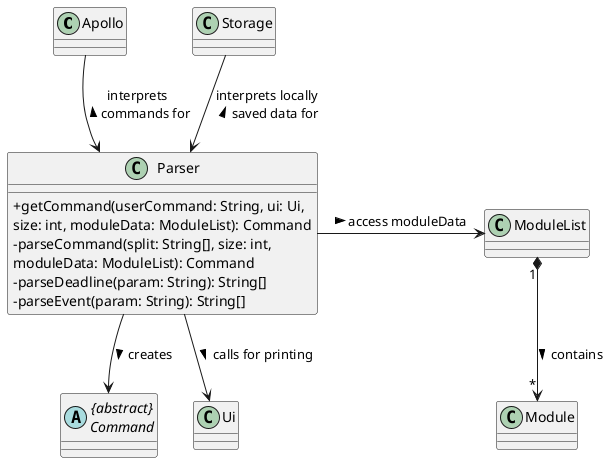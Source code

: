 @startuml
'https://plantuml.com/class-diagram
skinparam classAttributeIconSize 0

Apollo --> Parser : interprets \ncommands for <
Storage --> Parser : interprets locally \nsaved data for <

class Parser {
+ getCommand(userCommand: String, ui: Ui,
size: int, moduleData: ModuleList): Command
- parseCommand(split: String[], size: int,
moduleData: ModuleList): Command
- parseDeadline(param: String): String[]
- parseEvent(param: String): String[]
}

Parser -> ModuleList : access moduleData >
ModuleList "1" *--> "*" Module : contains >

abstract class "{abstract}\nCommand" as Command
Parser --> Ui : calls for printing >
Parser --> Command: creates >

@enduml

